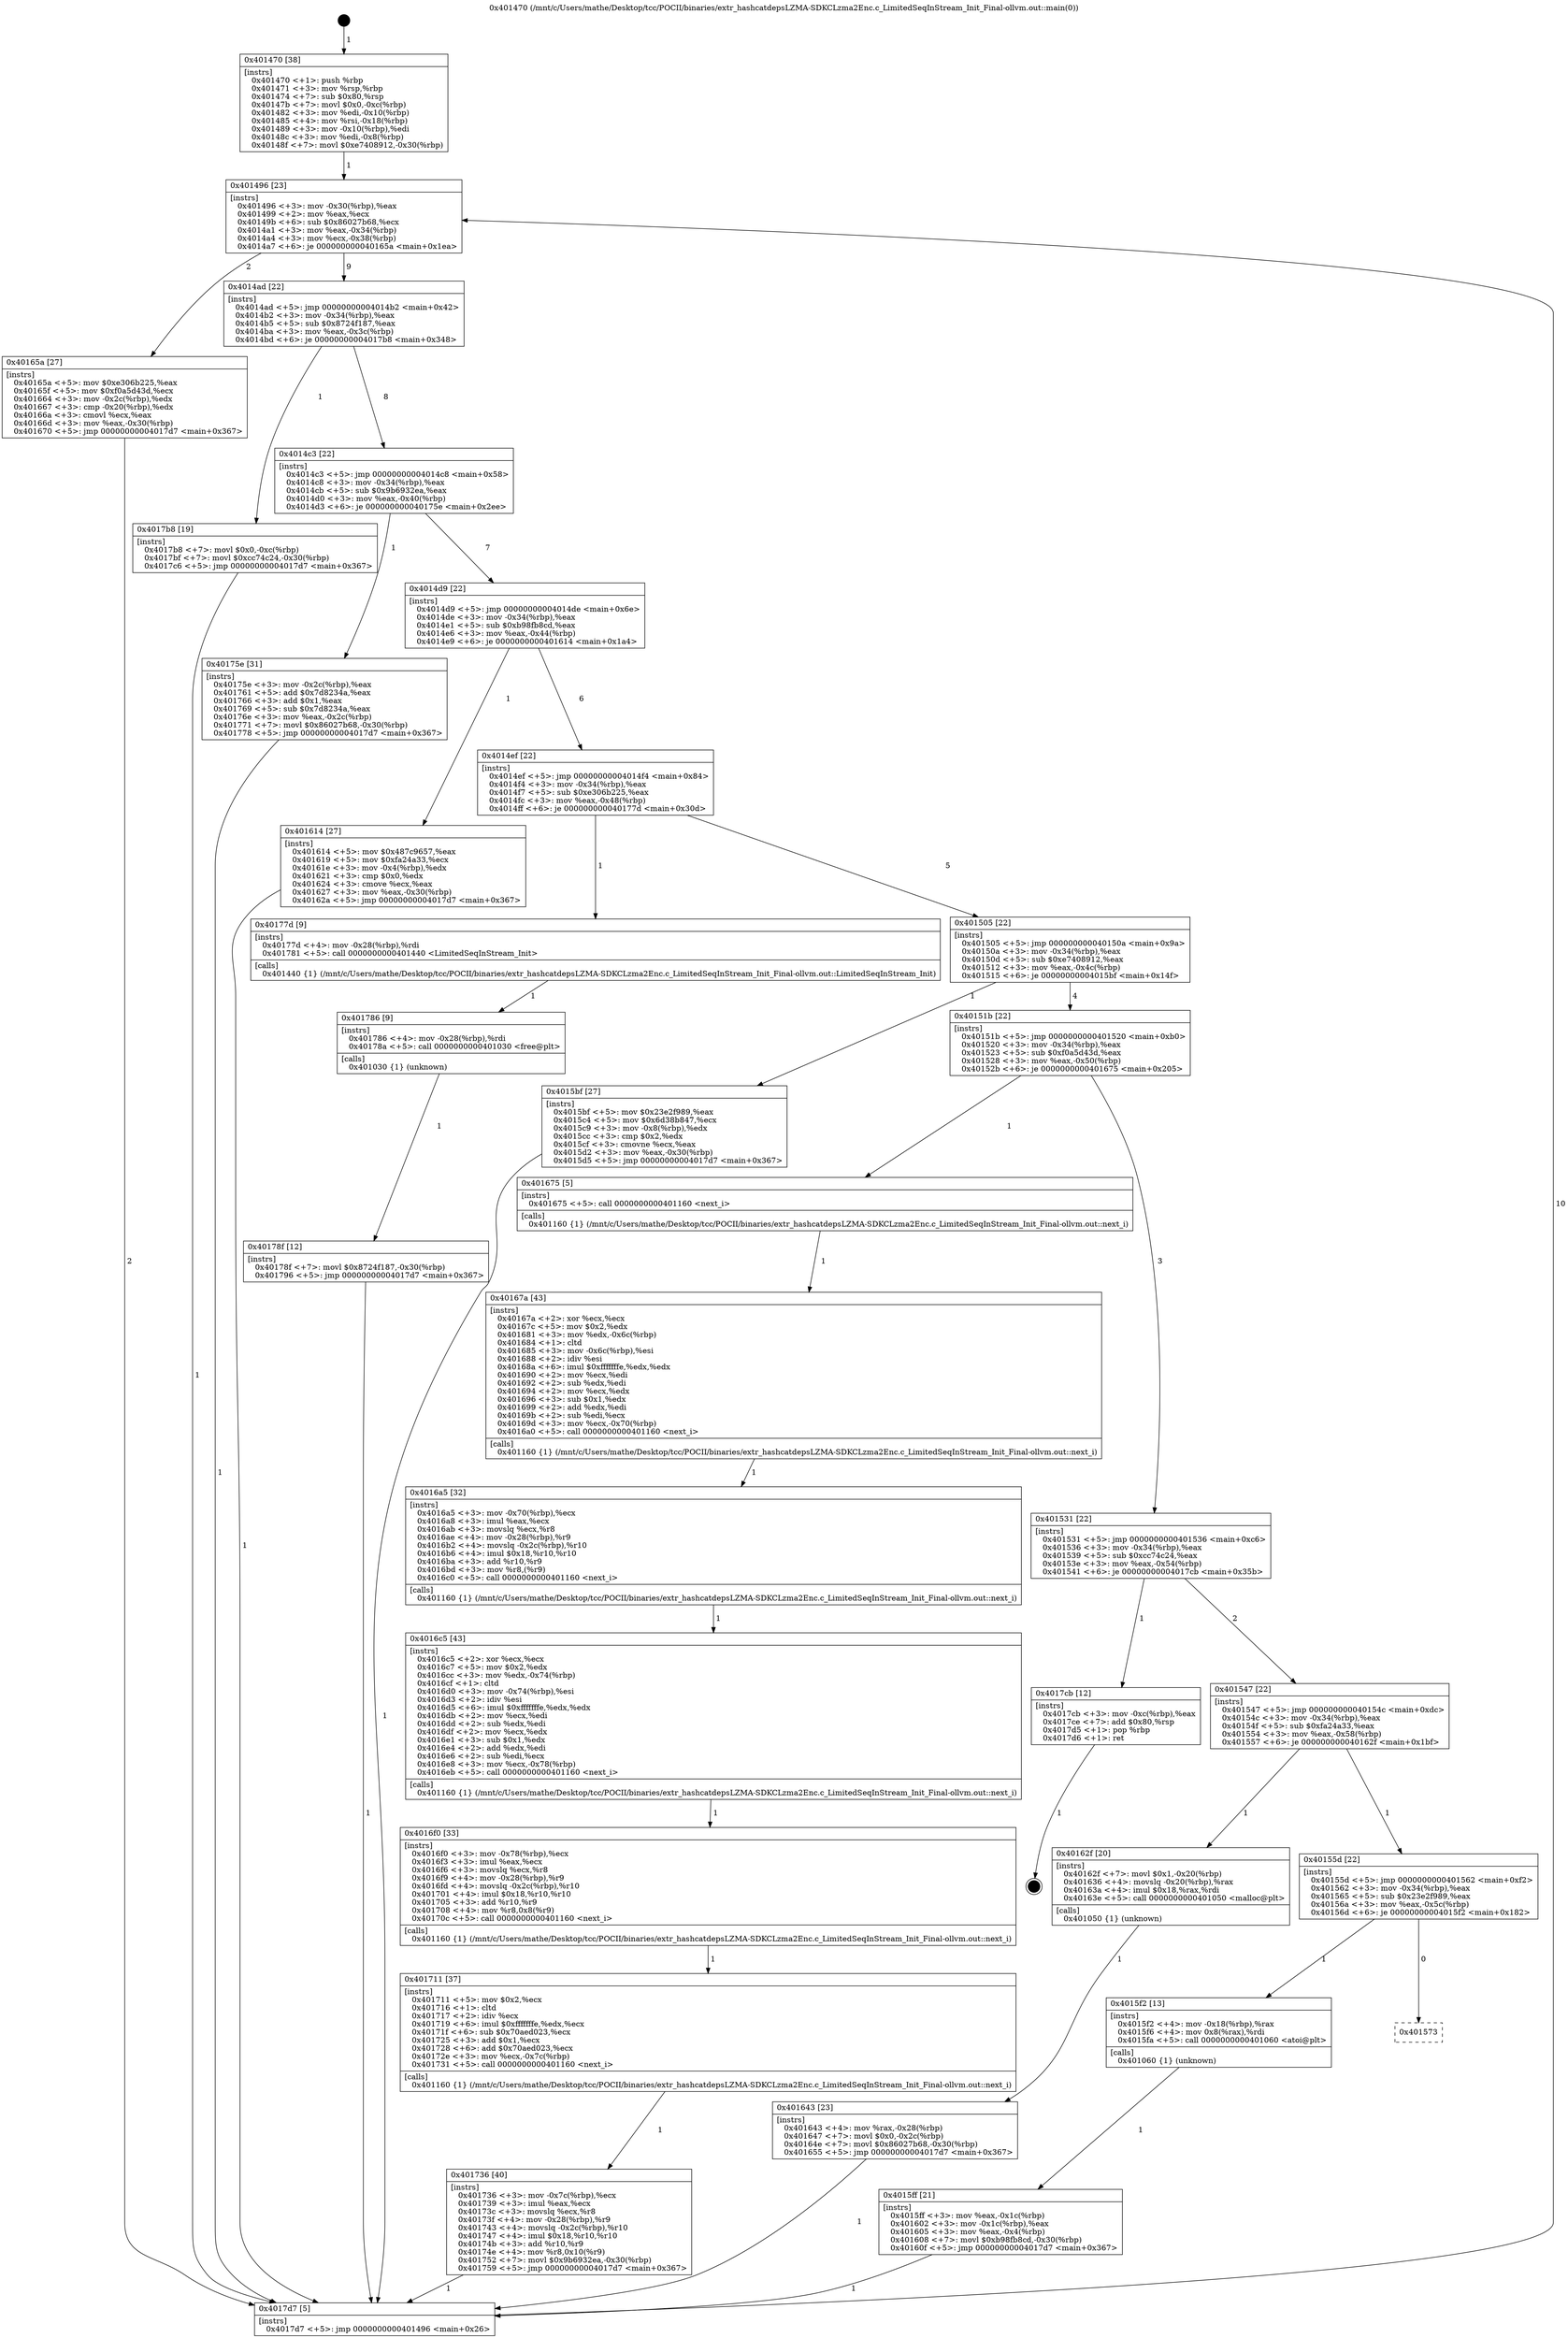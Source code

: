 digraph "0x401470" {
  label = "0x401470 (/mnt/c/Users/mathe/Desktop/tcc/POCII/binaries/extr_hashcatdepsLZMA-SDKCLzma2Enc.c_LimitedSeqInStream_Init_Final-ollvm.out::main(0))"
  labelloc = "t"
  node[shape=record]

  Entry [label="",width=0.3,height=0.3,shape=circle,fillcolor=black,style=filled]
  "0x401496" [label="{
     0x401496 [23]\l
     | [instrs]\l
     &nbsp;&nbsp;0x401496 \<+3\>: mov -0x30(%rbp),%eax\l
     &nbsp;&nbsp;0x401499 \<+2\>: mov %eax,%ecx\l
     &nbsp;&nbsp;0x40149b \<+6\>: sub $0x86027b68,%ecx\l
     &nbsp;&nbsp;0x4014a1 \<+3\>: mov %eax,-0x34(%rbp)\l
     &nbsp;&nbsp;0x4014a4 \<+3\>: mov %ecx,-0x38(%rbp)\l
     &nbsp;&nbsp;0x4014a7 \<+6\>: je 000000000040165a \<main+0x1ea\>\l
  }"]
  "0x40165a" [label="{
     0x40165a [27]\l
     | [instrs]\l
     &nbsp;&nbsp;0x40165a \<+5\>: mov $0xe306b225,%eax\l
     &nbsp;&nbsp;0x40165f \<+5\>: mov $0xf0a5d43d,%ecx\l
     &nbsp;&nbsp;0x401664 \<+3\>: mov -0x2c(%rbp),%edx\l
     &nbsp;&nbsp;0x401667 \<+3\>: cmp -0x20(%rbp),%edx\l
     &nbsp;&nbsp;0x40166a \<+3\>: cmovl %ecx,%eax\l
     &nbsp;&nbsp;0x40166d \<+3\>: mov %eax,-0x30(%rbp)\l
     &nbsp;&nbsp;0x401670 \<+5\>: jmp 00000000004017d7 \<main+0x367\>\l
  }"]
  "0x4014ad" [label="{
     0x4014ad [22]\l
     | [instrs]\l
     &nbsp;&nbsp;0x4014ad \<+5\>: jmp 00000000004014b2 \<main+0x42\>\l
     &nbsp;&nbsp;0x4014b2 \<+3\>: mov -0x34(%rbp),%eax\l
     &nbsp;&nbsp;0x4014b5 \<+5\>: sub $0x8724f187,%eax\l
     &nbsp;&nbsp;0x4014ba \<+3\>: mov %eax,-0x3c(%rbp)\l
     &nbsp;&nbsp;0x4014bd \<+6\>: je 00000000004017b8 \<main+0x348\>\l
  }"]
  Exit [label="",width=0.3,height=0.3,shape=circle,fillcolor=black,style=filled,peripheries=2]
  "0x4017b8" [label="{
     0x4017b8 [19]\l
     | [instrs]\l
     &nbsp;&nbsp;0x4017b8 \<+7\>: movl $0x0,-0xc(%rbp)\l
     &nbsp;&nbsp;0x4017bf \<+7\>: movl $0xcc74c24,-0x30(%rbp)\l
     &nbsp;&nbsp;0x4017c6 \<+5\>: jmp 00000000004017d7 \<main+0x367\>\l
  }"]
  "0x4014c3" [label="{
     0x4014c3 [22]\l
     | [instrs]\l
     &nbsp;&nbsp;0x4014c3 \<+5\>: jmp 00000000004014c8 \<main+0x58\>\l
     &nbsp;&nbsp;0x4014c8 \<+3\>: mov -0x34(%rbp),%eax\l
     &nbsp;&nbsp;0x4014cb \<+5\>: sub $0x9b6932ea,%eax\l
     &nbsp;&nbsp;0x4014d0 \<+3\>: mov %eax,-0x40(%rbp)\l
     &nbsp;&nbsp;0x4014d3 \<+6\>: je 000000000040175e \<main+0x2ee\>\l
  }"]
  "0x40178f" [label="{
     0x40178f [12]\l
     | [instrs]\l
     &nbsp;&nbsp;0x40178f \<+7\>: movl $0x8724f187,-0x30(%rbp)\l
     &nbsp;&nbsp;0x401796 \<+5\>: jmp 00000000004017d7 \<main+0x367\>\l
  }"]
  "0x40175e" [label="{
     0x40175e [31]\l
     | [instrs]\l
     &nbsp;&nbsp;0x40175e \<+3\>: mov -0x2c(%rbp),%eax\l
     &nbsp;&nbsp;0x401761 \<+5\>: add $0x7d8234a,%eax\l
     &nbsp;&nbsp;0x401766 \<+3\>: add $0x1,%eax\l
     &nbsp;&nbsp;0x401769 \<+5\>: sub $0x7d8234a,%eax\l
     &nbsp;&nbsp;0x40176e \<+3\>: mov %eax,-0x2c(%rbp)\l
     &nbsp;&nbsp;0x401771 \<+7\>: movl $0x86027b68,-0x30(%rbp)\l
     &nbsp;&nbsp;0x401778 \<+5\>: jmp 00000000004017d7 \<main+0x367\>\l
  }"]
  "0x4014d9" [label="{
     0x4014d9 [22]\l
     | [instrs]\l
     &nbsp;&nbsp;0x4014d9 \<+5\>: jmp 00000000004014de \<main+0x6e\>\l
     &nbsp;&nbsp;0x4014de \<+3\>: mov -0x34(%rbp),%eax\l
     &nbsp;&nbsp;0x4014e1 \<+5\>: sub $0xb98fb8cd,%eax\l
     &nbsp;&nbsp;0x4014e6 \<+3\>: mov %eax,-0x44(%rbp)\l
     &nbsp;&nbsp;0x4014e9 \<+6\>: je 0000000000401614 \<main+0x1a4\>\l
  }"]
  "0x401786" [label="{
     0x401786 [9]\l
     | [instrs]\l
     &nbsp;&nbsp;0x401786 \<+4\>: mov -0x28(%rbp),%rdi\l
     &nbsp;&nbsp;0x40178a \<+5\>: call 0000000000401030 \<free@plt\>\l
     | [calls]\l
     &nbsp;&nbsp;0x401030 \{1\} (unknown)\l
  }"]
  "0x401614" [label="{
     0x401614 [27]\l
     | [instrs]\l
     &nbsp;&nbsp;0x401614 \<+5\>: mov $0x487c9657,%eax\l
     &nbsp;&nbsp;0x401619 \<+5\>: mov $0xfa24a33,%ecx\l
     &nbsp;&nbsp;0x40161e \<+3\>: mov -0x4(%rbp),%edx\l
     &nbsp;&nbsp;0x401621 \<+3\>: cmp $0x0,%edx\l
     &nbsp;&nbsp;0x401624 \<+3\>: cmove %ecx,%eax\l
     &nbsp;&nbsp;0x401627 \<+3\>: mov %eax,-0x30(%rbp)\l
     &nbsp;&nbsp;0x40162a \<+5\>: jmp 00000000004017d7 \<main+0x367\>\l
  }"]
  "0x4014ef" [label="{
     0x4014ef [22]\l
     | [instrs]\l
     &nbsp;&nbsp;0x4014ef \<+5\>: jmp 00000000004014f4 \<main+0x84\>\l
     &nbsp;&nbsp;0x4014f4 \<+3\>: mov -0x34(%rbp),%eax\l
     &nbsp;&nbsp;0x4014f7 \<+5\>: sub $0xe306b225,%eax\l
     &nbsp;&nbsp;0x4014fc \<+3\>: mov %eax,-0x48(%rbp)\l
     &nbsp;&nbsp;0x4014ff \<+6\>: je 000000000040177d \<main+0x30d\>\l
  }"]
  "0x401736" [label="{
     0x401736 [40]\l
     | [instrs]\l
     &nbsp;&nbsp;0x401736 \<+3\>: mov -0x7c(%rbp),%ecx\l
     &nbsp;&nbsp;0x401739 \<+3\>: imul %eax,%ecx\l
     &nbsp;&nbsp;0x40173c \<+3\>: movslq %ecx,%r8\l
     &nbsp;&nbsp;0x40173f \<+4\>: mov -0x28(%rbp),%r9\l
     &nbsp;&nbsp;0x401743 \<+4\>: movslq -0x2c(%rbp),%r10\l
     &nbsp;&nbsp;0x401747 \<+4\>: imul $0x18,%r10,%r10\l
     &nbsp;&nbsp;0x40174b \<+3\>: add %r10,%r9\l
     &nbsp;&nbsp;0x40174e \<+4\>: mov %r8,0x10(%r9)\l
     &nbsp;&nbsp;0x401752 \<+7\>: movl $0x9b6932ea,-0x30(%rbp)\l
     &nbsp;&nbsp;0x401759 \<+5\>: jmp 00000000004017d7 \<main+0x367\>\l
  }"]
  "0x40177d" [label="{
     0x40177d [9]\l
     | [instrs]\l
     &nbsp;&nbsp;0x40177d \<+4\>: mov -0x28(%rbp),%rdi\l
     &nbsp;&nbsp;0x401781 \<+5\>: call 0000000000401440 \<LimitedSeqInStream_Init\>\l
     | [calls]\l
     &nbsp;&nbsp;0x401440 \{1\} (/mnt/c/Users/mathe/Desktop/tcc/POCII/binaries/extr_hashcatdepsLZMA-SDKCLzma2Enc.c_LimitedSeqInStream_Init_Final-ollvm.out::LimitedSeqInStream_Init)\l
  }"]
  "0x401505" [label="{
     0x401505 [22]\l
     | [instrs]\l
     &nbsp;&nbsp;0x401505 \<+5\>: jmp 000000000040150a \<main+0x9a\>\l
     &nbsp;&nbsp;0x40150a \<+3\>: mov -0x34(%rbp),%eax\l
     &nbsp;&nbsp;0x40150d \<+5\>: sub $0xe7408912,%eax\l
     &nbsp;&nbsp;0x401512 \<+3\>: mov %eax,-0x4c(%rbp)\l
     &nbsp;&nbsp;0x401515 \<+6\>: je 00000000004015bf \<main+0x14f\>\l
  }"]
  "0x401711" [label="{
     0x401711 [37]\l
     | [instrs]\l
     &nbsp;&nbsp;0x401711 \<+5\>: mov $0x2,%ecx\l
     &nbsp;&nbsp;0x401716 \<+1\>: cltd\l
     &nbsp;&nbsp;0x401717 \<+2\>: idiv %ecx\l
     &nbsp;&nbsp;0x401719 \<+6\>: imul $0xfffffffe,%edx,%ecx\l
     &nbsp;&nbsp;0x40171f \<+6\>: sub $0x70aed023,%ecx\l
     &nbsp;&nbsp;0x401725 \<+3\>: add $0x1,%ecx\l
     &nbsp;&nbsp;0x401728 \<+6\>: add $0x70aed023,%ecx\l
     &nbsp;&nbsp;0x40172e \<+3\>: mov %ecx,-0x7c(%rbp)\l
     &nbsp;&nbsp;0x401731 \<+5\>: call 0000000000401160 \<next_i\>\l
     | [calls]\l
     &nbsp;&nbsp;0x401160 \{1\} (/mnt/c/Users/mathe/Desktop/tcc/POCII/binaries/extr_hashcatdepsLZMA-SDKCLzma2Enc.c_LimitedSeqInStream_Init_Final-ollvm.out::next_i)\l
  }"]
  "0x4015bf" [label="{
     0x4015bf [27]\l
     | [instrs]\l
     &nbsp;&nbsp;0x4015bf \<+5\>: mov $0x23e2f989,%eax\l
     &nbsp;&nbsp;0x4015c4 \<+5\>: mov $0x6d38b847,%ecx\l
     &nbsp;&nbsp;0x4015c9 \<+3\>: mov -0x8(%rbp),%edx\l
     &nbsp;&nbsp;0x4015cc \<+3\>: cmp $0x2,%edx\l
     &nbsp;&nbsp;0x4015cf \<+3\>: cmovne %ecx,%eax\l
     &nbsp;&nbsp;0x4015d2 \<+3\>: mov %eax,-0x30(%rbp)\l
     &nbsp;&nbsp;0x4015d5 \<+5\>: jmp 00000000004017d7 \<main+0x367\>\l
  }"]
  "0x40151b" [label="{
     0x40151b [22]\l
     | [instrs]\l
     &nbsp;&nbsp;0x40151b \<+5\>: jmp 0000000000401520 \<main+0xb0\>\l
     &nbsp;&nbsp;0x401520 \<+3\>: mov -0x34(%rbp),%eax\l
     &nbsp;&nbsp;0x401523 \<+5\>: sub $0xf0a5d43d,%eax\l
     &nbsp;&nbsp;0x401528 \<+3\>: mov %eax,-0x50(%rbp)\l
     &nbsp;&nbsp;0x40152b \<+6\>: je 0000000000401675 \<main+0x205\>\l
  }"]
  "0x4017d7" [label="{
     0x4017d7 [5]\l
     | [instrs]\l
     &nbsp;&nbsp;0x4017d7 \<+5\>: jmp 0000000000401496 \<main+0x26\>\l
  }"]
  "0x401470" [label="{
     0x401470 [38]\l
     | [instrs]\l
     &nbsp;&nbsp;0x401470 \<+1\>: push %rbp\l
     &nbsp;&nbsp;0x401471 \<+3\>: mov %rsp,%rbp\l
     &nbsp;&nbsp;0x401474 \<+7\>: sub $0x80,%rsp\l
     &nbsp;&nbsp;0x40147b \<+7\>: movl $0x0,-0xc(%rbp)\l
     &nbsp;&nbsp;0x401482 \<+3\>: mov %edi,-0x10(%rbp)\l
     &nbsp;&nbsp;0x401485 \<+4\>: mov %rsi,-0x18(%rbp)\l
     &nbsp;&nbsp;0x401489 \<+3\>: mov -0x10(%rbp),%edi\l
     &nbsp;&nbsp;0x40148c \<+3\>: mov %edi,-0x8(%rbp)\l
     &nbsp;&nbsp;0x40148f \<+7\>: movl $0xe7408912,-0x30(%rbp)\l
  }"]
  "0x4016f0" [label="{
     0x4016f0 [33]\l
     | [instrs]\l
     &nbsp;&nbsp;0x4016f0 \<+3\>: mov -0x78(%rbp),%ecx\l
     &nbsp;&nbsp;0x4016f3 \<+3\>: imul %eax,%ecx\l
     &nbsp;&nbsp;0x4016f6 \<+3\>: movslq %ecx,%r8\l
     &nbsp;&nbsp;0x4016f9 \<+4\>: mov -0x28(%rbp),%r9\l
     &nbsp;&nbsp;0x4016fd \<+4\>: movslq -0x2c(%rbp),%r10\l
     &nbsp;&nbsp;0x401701 \<+4\>: imul $0x18,%r10,%r10\l
     &nbsp;&nbsp;0x401705 \<+3\>: add %r10,%r9\l
     &nbsp;&nbsp;0x401708 \<+4\>: mov %r8,0x8(%r9)\l
     &nbsp;&nbsp;0x40170c \<+5\>: call 0000000000401160 \<next_i\>\l
     | [calls]\l
     &nbsp;&nbsp;0x401160 \{1\} (/mnt/c/Users/mathe/Desktop/tcc/POCII/binaries/extr_hashcatdepsLZMA-SDKCLzma2Enc.c_LimitedSeqInStream_Init_Final-ollvm.out::next_i)\l
  }"]
  "0x401675" [label="{
     0x401675 [5]\l
     | [instrs]\l
     &nbsp;&nbsp;0x401675 \<+5\>: call 0000000000401160 \<next_i\>\l
     | [calls]\l
     &nbsp;&nbsp;0x401160 \{1\} (/mnt/c/Users/mathe/Desktop/tcc/POCII/binaries/extr_hashcatdepsLZMA-SDKCLzma2Enc.c_LimitedSeqInStream_Init_Final-ollvm.out::next_i)\l
  }"]
  "0x401531" [label="{
     0x401531 [22]\l
     | [instrs]\l
     &nbsp;&nbsp;0x401531 \<+5\>: jmp 0000000000401536 \<main+0xc6\>\l
     &nbsp;&nbsp;0x401536 \<+3\>: mov -0x34(%rbp),%eax\l
     &nbsp;&nbsp;0x401539 \<+5\>: sub $0xcc74c24,%eax\l
     &nbsp;&nbsp;0x40153e \<+3\>: mov %eax,-0x54(%rbp)\l
     &nbsp;&nbsp;0x401541 \<+6\>: je 00000000004017cb \<main+0x35b\>\l
  }"]
  "0x4016c5" [label="{
     0x4016c5 [43]\l
     | [instrs]\l
     &nbsp;&nbsp;0x4016c5 \<+2\>: xor %ecx,%ecx\l
     &nbsp;&nbsp;0x4016c7 \<+5\>: mov $0x2,%edx\l
     &nbsp;&nbsp;0x4016cc \<+3\>: mov %edx,-0x74(%rbp)\l
     &nbsp;&nbsp;0x4016cf \<+1\>: cltd\l
     &nbsp;&nbsp;0x4016d0 \<+3\>: mov -0x74(%rbp),%esi\l
     &nbsp;&nbsp;0x4016d3 \<+2\>: idiv %esi\l
     &nbsp;&nbsp;0x4016d5 \<+6\>: imul $0xfffffffe,%edx,%edx\l
     &nbsp;&nbsp;0x4016db \<+2\>: mov %ecx,%edi\l
     &nbsp;&nbsp;0x4016dd \<+2\>: sub %edx,%edi\l
     &nbsp;&nbsp;0x4016df \<+2\>: mov %ecx,%edx\l
     &nbsp;&nbsp;0x4016e1 \<+3\>: sub $0x1,%edx\l
     &nbsp;&nbsp;0x4016e4 \<+2\>: add %edx,%edi\l
     &nbsp;&nbsp;0x4016e6 \<+2\>: sub %edi,%ecx\l
     &nbsp;&nbsp;0x4016e8 \<+3\>: mov %ecx,-0x78(%rbp)\l
     &nbsp;&nbsp;0x4016eb \<+5\>: call 0000000000401160 \<next_i\>\l
     | [calls]\l
     &nbsp;&nbsp;0x401160 \{1\} (/mnt/c/Users/mathe/Desktop/tcc/POCII/binaries/extr_hashcatdepsLZMA-SDKCLzma2Enc.c_LimitedSeqInStream_Init_Final-ollvm.out::next_i)\l
  }"]
  "0x4017cb" [label="{
     0x4017cb [12]\l
     | [instrs]\l
     &nbsp;&nbsp;0x4017cb \<+3\>: mov -0xc(%rbp),%eax\l
     &nbsp;&nbsp;0x4017ce \<+7\>: add $0x80,%rsp\l
     &nbsp;&nbsp;0x4017d5 \<+1\>: pop %rbp\l
     &nbsp;&nbsp;0x4017d6 \<+1\>: ret\l
  }"]
  "0x401547" [label="{
     0x401547 [22]\l
     | [instrs]\l
     &nbsp;&nbsp;0x401547 \<+5\>: jmp 000000000040154c \<main+0xdc\>\l
     &nbsp;&nbsp;0x40154c \<+3\>: mov -0x34(%rbp),%eax\l
     &nbsp;&nbsp;0x40154f \<+5\>: sub $0xfa24a33,%eax\l
     &nbsp;&nbsp;0x401554 \<+3\>: mov %eax,-0x58(%rbp)\l
     &nbsp;&nbsp;0x401557 \<+6\>: je 000000000040162f \<main+0x1bf\>\l
  }"]
  "0x4016a5" [label="{
     0x4016a5 [32]\l
     | [instrs]\l
     &nbsp;&nbsp;0x4016a5 \<+3\>: mov -0x70(%rbp),%ecx\l
     &nbsp;&nbsp;0x4016a8 \<+3\>: imul %eax,%ecx\l
     &nbsp;&nbsp;0x4016ab \<+3\>: movslq %ecx,%r8\l
     &nbsp;&nbsp;0x4016ae \<+4\>: mov -0x28(%rbp),%r9\l
     &nbsp;&nbsp;0x4016b2 \<+4\>: movslq -0x2c(%rbp),%r10\l
     &nbsp;&nbsp;0x4016b6 \<+4\>: imul $0x18,%r10,%r10\l
     &nbsp;&nbsp;0x4016ba \<+3\>: add %r10,%r9\l
     &nbsp;&nbsp;0x4016bd \<+3\>: mov %r8,(%r9)\l
     &nbsp;&nbsp;0x4016c0 \<+5\>: call 0000000000401160 \<next_i\>\l
     | [calls]\l
     &nbsp;&nbsp;0x401160 \{1\} (/mnt/c/Users/mathe/Desktop/tcc/POCII/binaries/extr_hashcatdepsLZMA-SDKCLzma2Enc.c_LimitedSeqInStream_Init_Final-ollvm.out::next_i)\l
  }"]
  "0x40162f" [label="{
     0x40162f [20]\l
     | [instrs]\l
     &nbsp;&nbsp;0x40162f \<+7\>: movl $0x1,-0x20(%rbp)\l
     &nbsp;&nbsp;0x401636 \<+4\>: movslq -0x20(%rbp),%rax\l
     &nbsp;&nbsp;0x40163a \<+4\>: imul $0x18,%rax,%rdi\l
     &nbsp;&nbsp;0x40163e \<+5\>: call 0000000000401050 \<malloc@plt\>\l
     | [calls]\l
     &nbsp;&nbsp;0x401050 \{1\} (unknown)\l
  }"]
  "0x40155d" [label="{
     0x40155d [22]\l
     | [instrs]\l
     &nbsp;&nbsp;0x40155d \<+5\>: jmp 0000000000401562 \<main+0xf2\>\l
     &nbsp;&nbsp;0x401562 \<+3\>: mov -0x34(%rbp),%eax\l
     &nbsp;&nbsp;0x401565 \<+5\>: sub $0x23e2f989,%eax\l
     &nbsp;&nbsp;0x40156a \<+3\>: mov %eax,-0x5c(%rbp)\l
     &nbsp;&nbsp;0x40156d \<+6\>: je 00000000004015f2 \<main+0x182\>\l
  }"]
  "0x40167a" [label="{
     0x40167a [43]\l
     | [instrs]\l
     &nbsp;&nbsp;0x40167a \<+2\>: xor %ecx,%ecx\l
     &nbsp;&nbsp;0x40167c \<+5\>: mov $0x2,%edx\l
     &nbsp;&nbsp;0x401681 \<+3\>: mov %edx,-0x6c(%rbp)\l
     &nbsp;&nbsp;0x401684 \<+1\>: cltd\l
     &nbsp;&nbsp;0x401685 \<+3\>: mov -0x6c(%rbp),%esi\l
     &nbsp;&nbsp;0x401688 \<+2\>: idiv %esi\l
     &nbsp;&nbsp;0x40168a \<+6\>: imul $0xfffffffe,%edx,%edx\l
     &nbsp;&nbsp;0x401690 \<+2\>: mov %ecx,%edi\l
     &nbsp;&nbsp;0x401692 \<+2\>: sub %edx,%edi\l
     &nbsp;&nbsp;0x401694 \<+2\>: mov %ecx,%edx\l
     &nbsp;&nbsp;0x401696 \<+3\>: sub $0x1,%edx\l
     &nbsp;&nbsp;0x401699 \<+2\>: add %edx,%edi\l
     &nbsp;&nbsp;0x40169b \<+2\>: sub %edi,%ecx\l
     &nbsp;&nbsp;0x40169d \<+3\>: mov %ecx,-0x70(%rbp)\l
     &nbsp;&nbsp;0x4016a0 \<+5\>: call 0000000000401160 \<next_i\>\l
     | [calls]\l
     &nbsp;&nbsp;0x401160 \{1\} (/mnt/c/Users/mathe/Desktop/tcc/POCII/binaries/extr_hashcatdepsLZMA-SDKCLzma2Enc.c_LimitedSeqInStream_Init_Final-ollvm.out::next_i)\l
  }"]
  "0x4015f2" [label="{
     0x4015f2 [13]\l
     | [instrs]\l
     &nbsp;&nbsp;0x4015f2 \<+4\>: mov -0x18(%rbp),%rax\l
     &nbsp;&nbsp;0x4015f6 \<+4\>: mov 0x8(%rax),%rdi\l
     &nbsp;&nbsp;0x4015fa \<+5\>: call 0000000000401060 \<atoi@plt\>\l
     | [calls]\l
     &nbsp;&nbsp;0x401060 \{1\} (unknown)\l
  }"]
  "0x401573" [label="{
     0x401573\l
  }", style=dashed]
  "0x4015ff" [label="{
     0x4015ff [21]\l
     | [instrs]\l
     &nbsp;&nbsp;0x4015ff \<+3\>: mov %eax,-0x1c(%rbp)\l
     &nbsp;&nbsp;0x401602 \<+3\>: mov -0x1c(%rbp),%eax\l
     &nbsp;&nbsp;0x401605 \<+3\>: mov %eax,-0x4(%rbp)\l
     &nbsp;&nbsp;0x401608 \<+7\>: movl $0xb98fb8cd,-0x30(%rbp)\l
     &nbsp;&nbsp;0x40160f \<+5\>: jmp 00000000004017d7 \<main+0x367\>\l
  }"]
  "0x401643" [label="{
     0x401643 [23]\l
     | [instrs]\l
     &nbsp;&nbsp;0x401643 \<+4\>: mov %rax,-0x28(%rbp)\l
     &nbsp;&nbsp;0x401647 \<+7\>: movl $0x0,-0x2c(%rbp)\l
     &nbsp;&nbsp;0x40164e \<+7\>: movl $0x86027b68,-0x30(%rbp)\l
     &nbsp;&nbsp;0x401655 \<+5\>: jmp 00000000004017d7 \<main+0x367\>\l
  }"]
  Entry -> "0x401470" [label=" 1"]
  "0x401496" -> "0x40165a" [label=" 2"]
  "0x401496" -> "0x4014ad" [label=" 9"]
  "0x4017cb" -> Exit [label=" 1"]
  "0x4014ad" -> "0x4017b8" [label=" 1"]
  "0x4014ad" -> "0x4014c3" [label=" 8"]
  "0x4017b8" -> "0x4017d7" [label=" 1"]
  "0x4014c3" -> "0x40175e" [label=" 1"]
  "0x4014c3" -> "0x4014d9" [label=" 7"]
  "0x40178f" -> "0x4017d7" [label=" 1"]
  "0x4014d9" -> "0x401614" [label=" 1"]
  "0x4014d9" -> "0x4014ef" [label=" 6"]
  "0x401786" -> "0x40178f" [label=" 1"]
  "0x4014ef" -> "0x40177d" [label=" 1"]
  "0x4014ef" -> "0x401505" [label=" 5"]
  "0x40177d" -> "0x401786" [label=" 1"]
  "0x401505" -> "0x4015bf" [label=" 1"]
  "0x401505" -> "0x40151b" [label=" 4"]
  "0x4015bf" -> "0x4017d7" [label=" 1"]
  "0x401470" -> "0x401496" [label=" 1"]
  "0x4017d7" -> "0x401496" [label=" 10"]
  "0x40175e" -> "0x4017d7" [label=" 1"]
  "0x40151b" -> "0x401675" [label=" 1"]
  "0x40151b" -> "0x401531" [label=" 3"]
  "0x401736" -> "0x4017d7" [label=" 1"]
  "0x401531" -> "0x4017cb" [label=" 1"]
  "0x401531" -> "0x401547" [label=" 2"]
  "0x401711" -> "0x401736" [label=" 1"]
  "0x401547" -> "0x40162f" [label=" 1"]
  "0x401547" -> "0x40155d" [label=" 1"]
  "0x4016f0" -> "0x401711" [label=" 1"]
  "0x40155d" -> "0x4015f2" [label=" 1"]
  "0x40155d" -> "0x401573" [label=" 0"]
  "0x4015f2" -> "0x4015ff" [label=" 1"]
  "0x4015ff" -> "0x4017d7" [label=" 1"]
  "0x401614" -> "0x4017d7" [label=" 1"]
  "0x40162f" -> "0x401643" [label=" 1"]
  "0x401643" -> "0x4017d7" [label=" 1"]
  "0x40165a" -> "0x4017d7" [label=" 2"]
  "0x401675" -> "0x40167a" [label=" 1"]
  "0x40167a" -> "0x4016a5" [label=" 1"]
  "0x4016a5" -> "0x4016c5" [label=" 1"]
  "0x4016c5" -> "0x4016f0" [label=" 1"]
}
